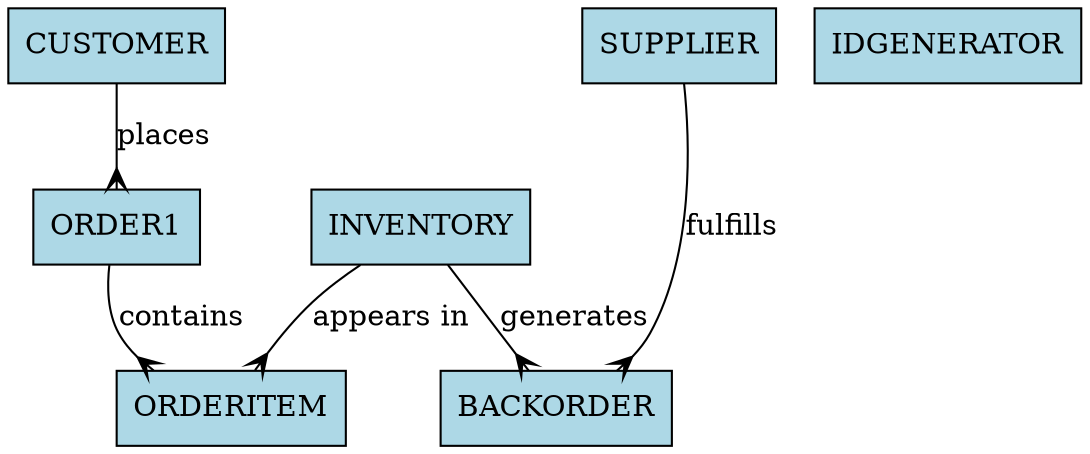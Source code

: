digraph PlantsByWebSphereER {
    rankdir=TB;
    node [shape=box, style=filled, fillcolor=lightblue];
    edge [dir=both, arrowtail=crow, arrowhead=none];

    // Entity definitions
    CUSTOMER;
    ORDER1;
    ORDERITEM;
    INVENTORY;
    BACKORDER;
    SUPPLIER;
    IDGENERATOR;

    // Relationships deduced from foreign key patterns

    // Customer places Orders (1:N)
    CUSTOMER -> ORDER1 [label="places" arrowtail=none arrowhead=crow];

    // Order contains OrderItems (1:N)
    ORDER1 -> ORDERITEM [label="contains" arrowtail=none arrowhead=crow];

    // Inventory item appears in OrderItems (1:N)
    INVENTORY -> ORDERITEM [label="appears in" arrowtail=none arrowhead=crow];

    // Inventory generates Backorders (1:N)
    INVENTORY -> BACKORDER [label="generates" arrowtail=none arrowhead=crow];

    // Supplier fulfills Backorders (1:N) - inferred from SUPPLIERORDERID
    SUPPLIER -> BACKORDER [label="fulfills" arrowtail=none arrowhead=crow];

    // Styling for better readability
    {rank=same; CUSTOMER; SUPPLIER; IDGENERATOR}
    {rank=same; ORDER1; INVENTORY}
    {rank=same; ORDERITEM; BACKORDER}
}